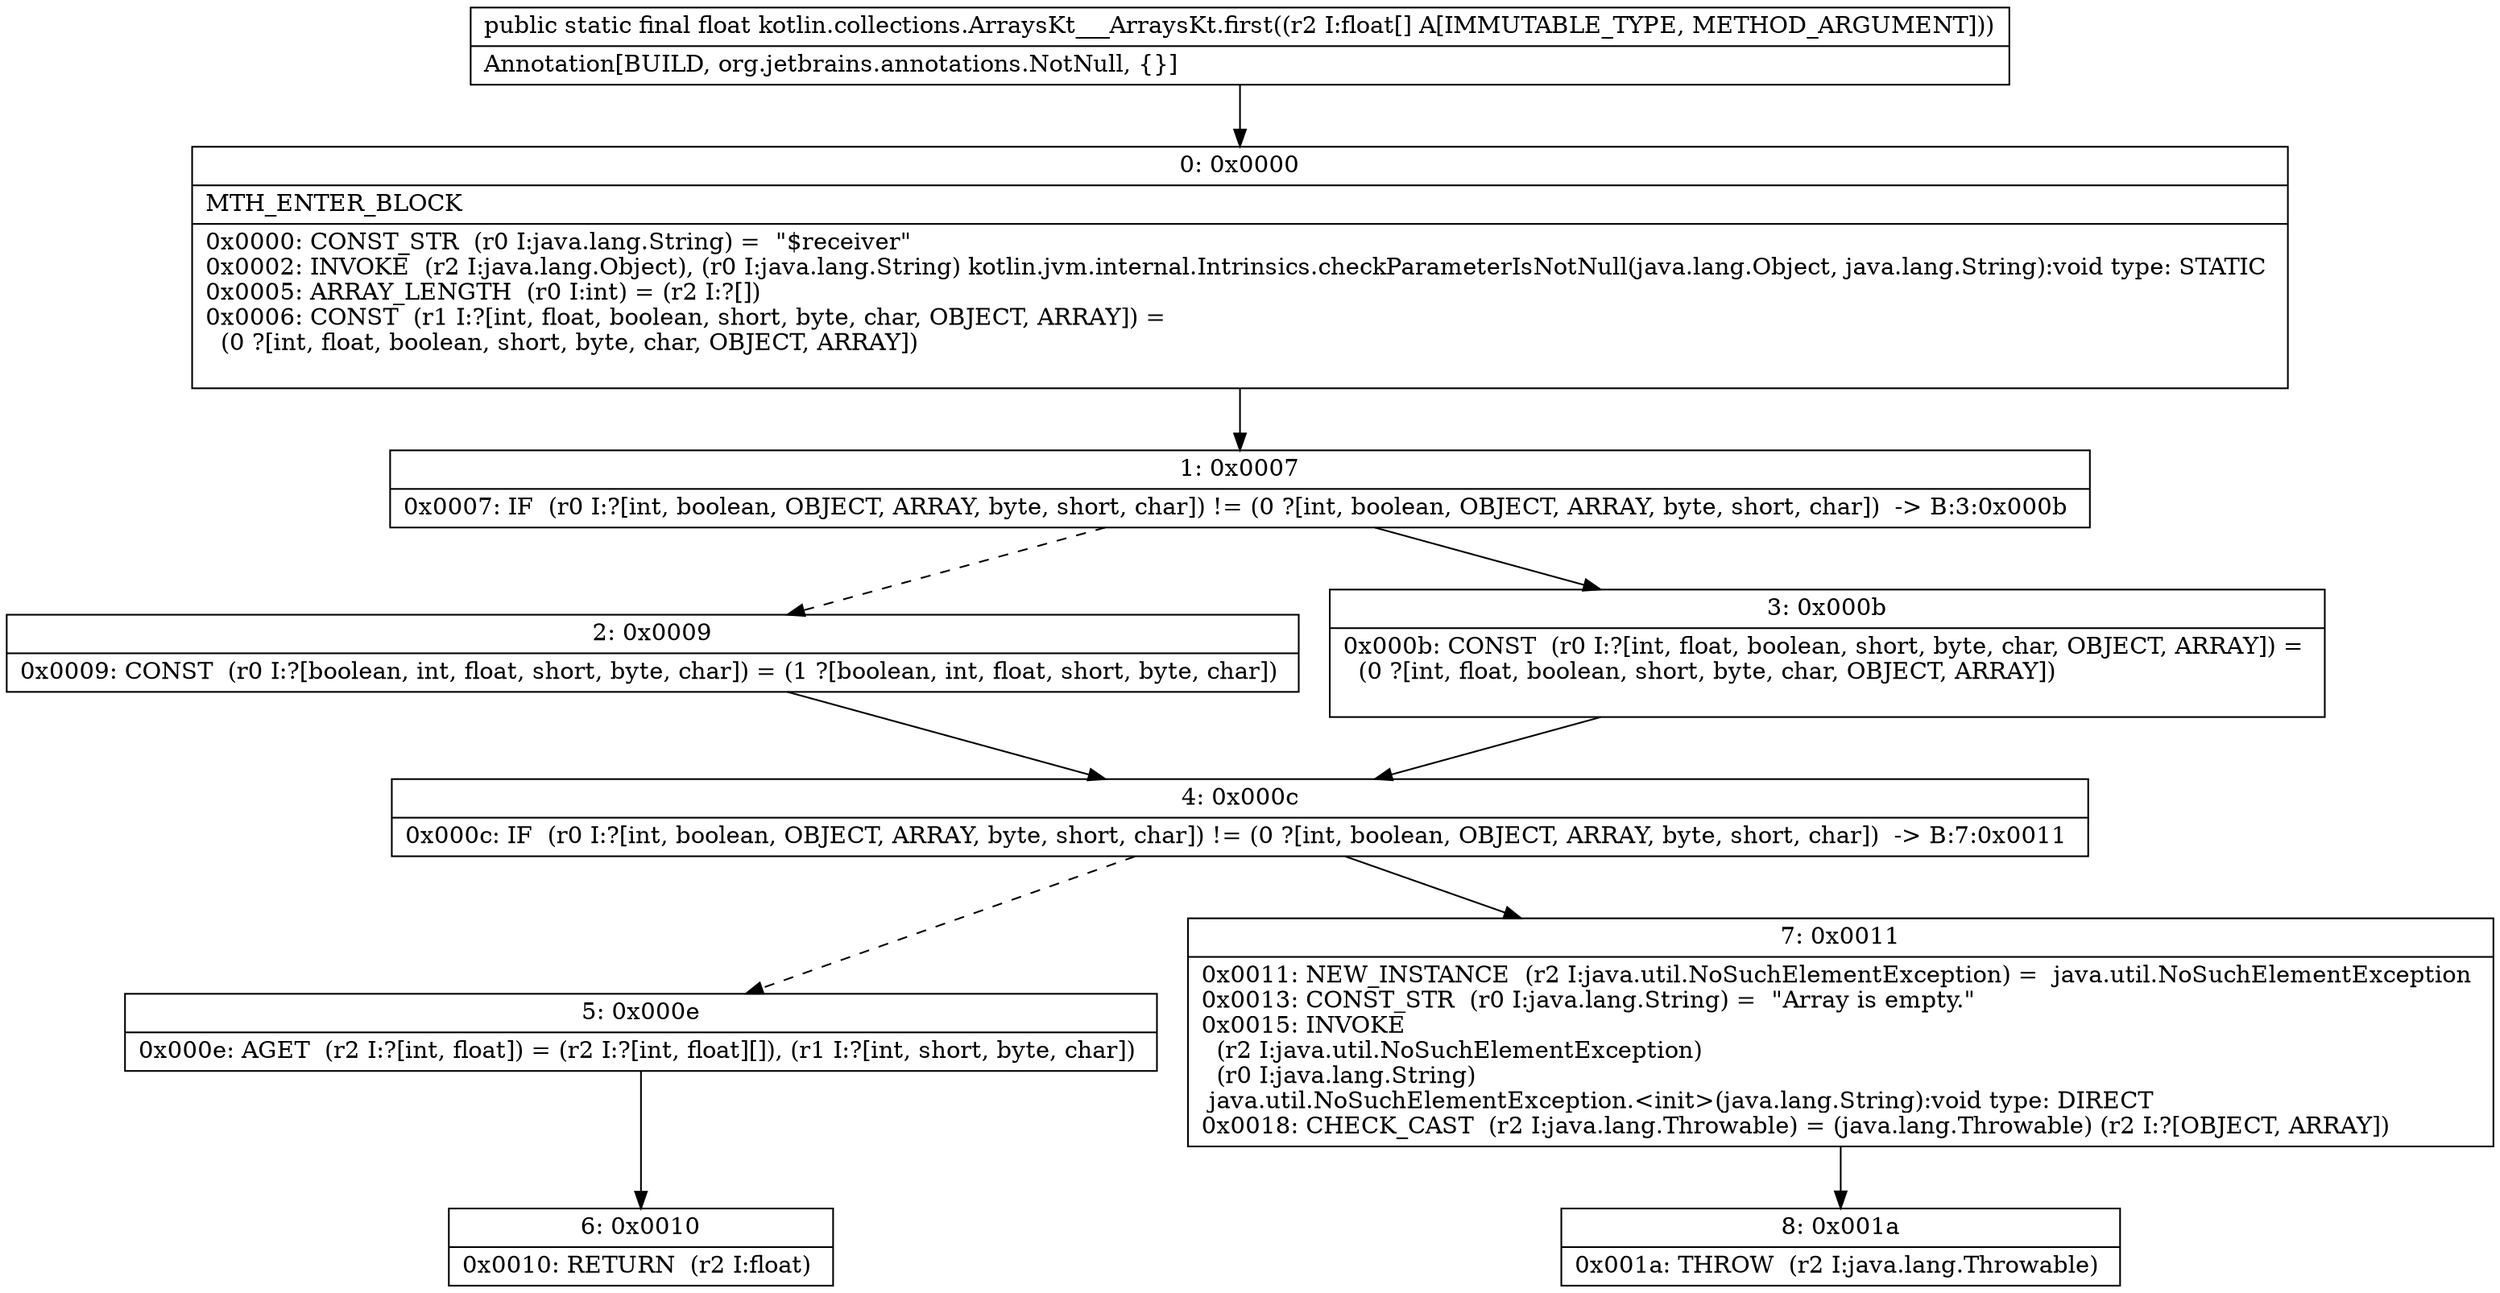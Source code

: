digraph "CFG forkotlin.collections.ArraysKt___ArraysKt.first([F)F" {
Node_0 [shape=record,label="{0\:\ 0x0000|MTH_ENTER_BLOCK\l|0x0000: CONST_STR  (r0 I:java.lang.String) =  \"$receiver\" \l0x0002: INVOKE  (r2 I:java.lang.Object), (r0 I:java.lang.String) kotlin.jvm.internal.Intrinsics.checkParameterIsNotNull(java.lang.Object, java.lang.String):void type: STATIC \l0x0005: ARRAY_LENGTH  (r0 I:int) = (r2 I:?[]) \l0x0006: CONST  (r1 I:?[int, float, boolean, short, byte, char, OBJECT, ARRAY]) = \l  (0 ?[int, float, boolean, short, byte, char, OBJECT, ARRAY])\l \l}"];
Node_1 [shape=record,label="{1\:\ 0x0007|0x0007: IF  (r0 I:?[int, boolean, OBJECT, ARRAY, byte, short, char]) != (0 ?[int, boolean, OBJECT, ARRAY, byte, short, char])  \-\> B:3:0x000b \l}"];
Node_2 [shape=record,label="{2\:\ 0x0009|0x0009: CONST  (r0 I:?[boolean, int, float, short, byte, char]) = (1 ?[boolean, int, float, short, byte, char]) \l}"];
Node_3 [shape=record,label="{3\:\ 0x000b|0x000b: CONST  (r0 I:?[int, float, boolean, short, byte, char, OBJECT, ARRAY]) = \l  (0 ?[int, float, boolean, short, byte, char, OBJECT, ARRAY])\l \l}"];
Node_4 [shape=record,label="{4\:\ 0x000c|0x000c: IF  (r0 I:?[int, boolean, OBJECT, ARRAY, byte, short, char]) != (0 ?[int, boolean, OBJECT, ARRAY, byte, short, char])  \-\> B:7:0x0011 \l}"];
Node_5 [shape=record,label="{5\:\ 0x000e|0x000e: AGET  (r2 I:?[int, float]) = (r2 I:?[int, float][]), (r1 I:?[int, short, byte, char]) \l}"];
Node_6 [shape=record,label="{6\:\ 0x0010|0x0010: RETURN  (r2 I:float) \l}"];
Node_7 [shape=record,label="{7\:\ 0x0011|0x0011: NEW_INSTANCE  (r2 I:java.util.NoSuchElementException) =  java.util.NoSuchElementException \l0x0013: CONST_STR  (r0 I:java.lang.String) =  \"Array is empty.\" \l0x0015: INVOKE  \l  (r2 I:java.util.NoSuchElementException)\l  (r0 I:java.lang.String)\l java.util.NoSuchElementException.\<init\>(java.lang.String):void type: DIRECT \l0x0018: CHECK_CAST  (r2 I:java.lang.Throwable) = (java.lang.Throwable) (r2 I:?[OBJECT, ARRAY]) \l}"];
Node_8 [shape=record,label="{8\:\ 0x001a|0x001a: THROW  (r2 I:java.lang.Throwable) \l}"];
MethodNode[shape=record,label="{public static final float kotlin.collections.ArraysKt___ArraysKt.first((r2 I:float[] A[IMMUTABLE_TYPE, METHOD_ARGUMENT]))  | Annotation[BUILD, org.jetbrains.annotations.NotNull, \{\}]\l}"];
MethodNode -> Node_0;
Node_0 -> Node_1;
Node_1 -> Node_2[style=dashed];
Node_1 -> Node_3;
Node_2 -> Node_4;
Node_3 -> Node_4;
Node_4 -> Node_5[style=dashed];
Node_4 -> Node_7;
Node_5 -> Node_6;
Node_7 -> Node_8;
}

